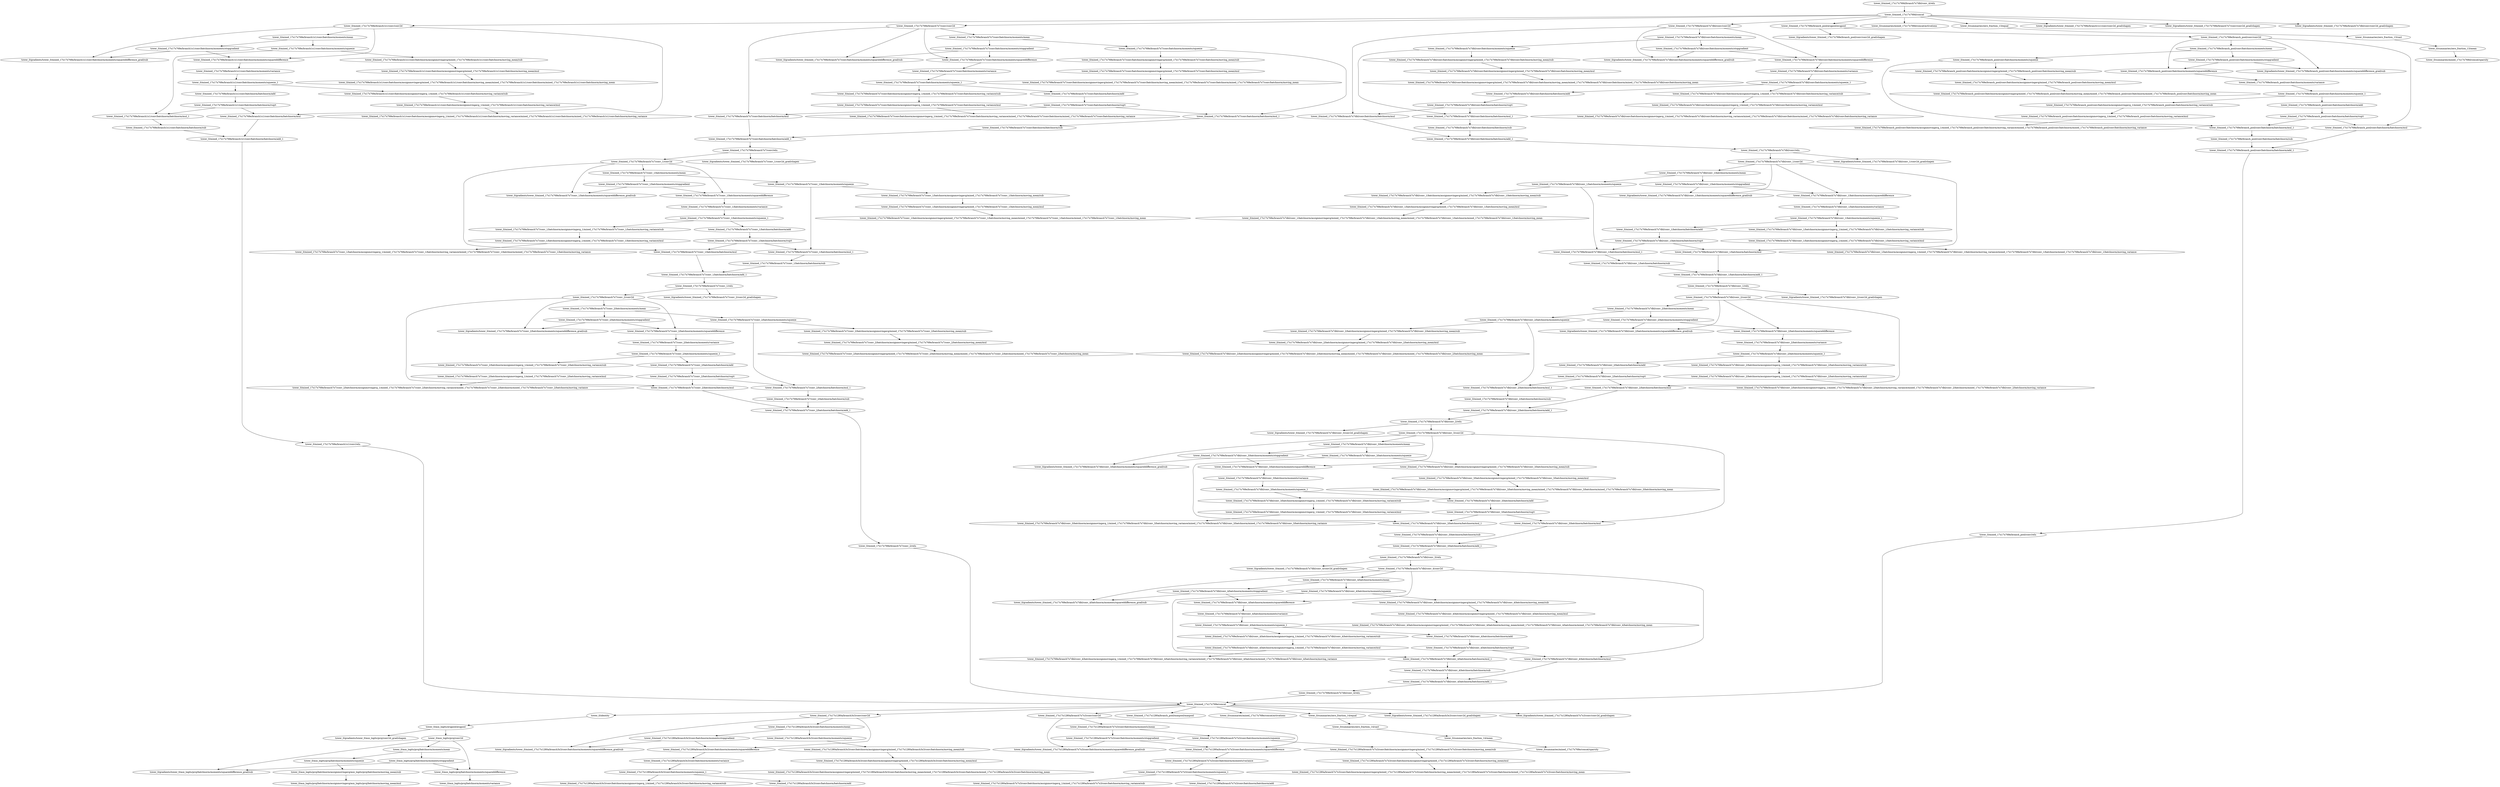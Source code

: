 digraph{
"tower_0/mixed_17x17x768d/branch7x7dbl/conv_4/relu"->"tower_0/mixed_17x17x768d/concat"
"tower_0/mixed_17x17x768d/concat"->"tower_0/mixed_17x17x768e/branch1x1/conv/conv2d"
"tower_0/mixed_17x17x768e/branch1x1/conv/conv2d"->"tower_0/mixed_17x17x768e/branch1x1/conv/batchnorm/moments/mean"
"tower_0/mixed_17x17x768e/branch1x1/conv/batchnorm/moments/mean"->"tower_0/mixed_17x17x768e/branch1x1/conv/batchnorm/moments/stopgradient"
"tower_0/mixed_17x17x768e/branch1x1/conv/conv2d"->"tower_0/mixed_17x17x768e/branch1x1/conv/batchnorm/moments/squareddifference"
"tower_0/mixed_17x17x768e/branch1x1/conv/batchnorm/moments/stopgradient"->"tower_0/mixed_17x17x768e/branch1x1/conv/batchnorm/moments/squareddifference"
"tower_0/mixed_17x17x768e/branch1x1/conv/batchnorm/moments/squareddifference"->"tower_0/mixed_17x17x768e/branch1x1/conv/batchnorm/moments/variance"
"tower_0/mixed_17x17x768e/branch1x1/conv/batchnorm/moments/mean"->"tower_0/mixed_17x17x768e/branch1x1/conv/batchnorm/moments/squeeze"
"tower_0/mixed_17x17x768e/branch1x1/conv/batchnorm/moments/variance"->"tower_0/mixed_17x17x768e/branch1x1/conv/batchnorm/moments/squeeze_1"
"tower_0/mixed_17x17x768e/branch1x1/conv/batchnorm/moments/squeeze"->"tower_0/mixed_17x17x768e/branch1x1/conv/batchnorm/assignmovingavg/mixed_17x17x768e/branch1x1/conv/batchnorm/moving_mean/sub"
"tower_0/mixed_17x17x768e/branch1x1/conv/batchnorm/assignmovingavg/mixed_17x17x768e/branch1x1/conv/batchnorm/moving_mean/sub"->"tower_0/mixed_17x17x768e/branch1x1/conv/batchnorm/assignmovingavg/mixed_17x17x768e/branch1x1/conv/batchnorm/moving_mean/mul"
"tower_0/mixed_17x17x768e/branch1x1/conv/batchnorm/assignmovingavg/mixed_17x17x768e/branch1x1/conv/batchnorm/moving_mean/mul"->"tower_0/mixed_17x17x768e/branch1x1/conv/batchnorm/assignmovingavg/mixed_17x17x768e/branch1x1/conv/batchnorm/moving_mean/mixed_17x17x768e/branch1x1/conv/batchnorm/mixed_17x17x768e/branch1x1/conv/batchnorm/moving_mean"
"tower_0/mixed_17x17x768e/branch1x1/conv/batchnorm/moments/squeeze_1"->"tower_0/mixed_17x17x768e/branch1x1/conv/batchnorm/assignmovingavg_1/mixed_17x17x768e/branch1x1/conv/batchnorm/moving_variance/sub"
"tower_0/mixed_17x17x768e/branch1x1/conv/batchnorm/assignmovingavg_1/mixed_17x17x768e/branch1x1/conv/batchnorm/moving_variance/sub"->"tower_0/mixed_17x17x768e/branch1x1/conv/batchnorm/assignmovingavg_1/mixed_17x17x768e/branch1x1/conv/batchnorm/moving_variance/mul"
"tower_0/mixed_17x17x768e/branch1x1/conv/batchnorm/assignmovingavg_1/mixed_17x17x768e/branch1x1/conv/batchnorm/moving_variance/mul"->"tower_0/mixed_17x17x768e/branch1x1/conv/batchnorm/assignmovingavg_1/mixed_17x17x768e/branch1x1/conv/batchnorm/moving_variance/mixed_17x17x768e/branch1x1/conv/batchnorm/mixed_17x17x768e/branch1x1/conv/batchnorm/moving_variance"
"tower_0/mixed_17x17x768e/branch1x1/conv/batchnorm/moments/squeeze_1"->"tower_0/mixed_17x17x768e/branch1x1/conv/batchnorm/batchnorm/add"
"tower_0/mixed_17x17x768e/branch1x1/conv/batchnorm/batchnorm/add"->"tower_0/mixed_17x17x768e/branch1x1/conv/batchnorm/batchnorm/rsqrt"
"tower_0/mixed_17x17x768e/branch1x1/conv/conv2d"->"tower_0/mixed_17x17x768e/branch1x1/conv/batchnorm/batchnorm/mul"
"tower_0/mixed_17x17x768e/branch1x1/conv/batchnorm/batchnorm/rsqrt"->"tower_0/mixed_17x17x768e/branch1x1/conv/batchnorm/batchnorm/mul"
"tower_0/mixed_17x17x768e/branch1x1/conv/batchnorm/moments/squeeze"->"tower_0/mixed_17x17x768e/branch1x1/conv/batchnorm/batchnorm/mul_1"
"tower_0/mixed_17x17x768e/branch1x1/conv/batchnorm/batchnorm/rsqrt"->"tower_0/mixed_17x17x768e/branch1x1/conv/batchnorm/batchnorm/mul_1"
"tower_0/mixed_17x17x768e/branch1x1/conv/batchnorm/batchnorm/mul_1"->"tower_0/mixed_17x17x768e/branch1x1/conv/batchnorm/batchnorm/sub"
"tower_0/mixed_17x17x768e/branch1x1/conv/batchnorm/batchnorm/mul"->"tower_0/mixed_17x17x768e/branch1x1/conv/batchnorm/batchnorm/add_1"
"tower_0/mixed_17x17x768e/branch1x1/conv/batchnorm/batchnorm/sub"->"tower_0/mixed_17x17x768e/branch1x1/conv/batchnorm/batchnorm/add_1"
"tower_0/mixed_17x17x768e/branch1x1/conv/batchnorm/batchnorm/add_1"->"tower_0/mixed_17x17x768e/branch1x1/conv/relu"
"tower_0/mixed_17x17x768d/concat"->"tower_0/mixed_17x17x768e/branch7x7/conv/conv2d"
"tower_0/mixed_17x17x768e/branch7x7/conv/conv2d"->"tower_0/mixed_17x17x768e/branch7x7/conv/batchnorm/moments/mean"
"tower_0/mixed_17x17x768e/branch7x7/conv/batchnorm/moments/mean"->"tower_0/mixed_17x17x768e/branch7x7/conv/batchnorm/moments/stopgradient"
"tower_0/mixed_17x17x768e/branch7x7/conv/conv2d"->"tower_0/mixed_17x17x768e/branch7x7/conv/batchnorm/moments/squareddifference"
"tower_0/mixed_17x17x768e/branch7x7/conv/batchnorm/moments/stopgradient"->"tower_0/mixed_17x17x768e/branch7x7/conv/batchnorm/moments/squareddifference"
"tower_0/mixed_17x17x768e/branch7x7/conv/batchnorm/moments/squareddifference"->"tower_0/mixed_17x17x768e/branch7x7/conv/batchnorm/moments/variance"
"tower_0/mixed_17x17x768e/branch7x7/conv/batchnorm/moments/mean"->"tower_0/mixed_17x17x768e/branch7x7/conv/batchnorm/moments/squeeze"
"tower_0/mixed_17x17x768e/branch7x7/conv/batchnorm/moments/variance"->"tower_0/mixed_17x17x768e/branch7x7/conv/batchnorm/moments/squeeze_1"
"tower_0/mixed_17x17x768e/branch7x7/conv/batchnorm/moments/squeeze"->"tower_0/mixed_17x17x768e/branch7x7/conv/batchnorm/assignmovingavg/mixed_17x17x768e/branch7x7/conv/batchnorm/moving_mean/sub"
"tower_0/mixed_17x17x768e/branch7x7/conv/batchnorm/assignmovingavg/mixed_17x17x768e/branch7x7/conv/batchnorm/moving_mean/sub"->"tower_0/mixed_17x17x768e/branch7x7/conv/batchnorm/assignmovingavg/mixed_17x17x768e/branch7x7/conv/batchnorm/moving_mean/mul"
"tower_0/mixed_17x17x768e/branch7x7/conv/batchnorm/assignmovingavg/mixed_17x17x768e/branch7x7/conv/batchnorm/moving_mean/mul"->"tower_0/mixed_17x17x768e/branch7x7/conv/batchnorm/assignmovingavg/mixed_17x17x768e/branch7x7/conv/batchnorm/moving_mean/mixed_17x17x768e/branch7x7/conv/batchnorm/mixed_17x17x768e/branch7x7/conv/batchnorm/moving_mean"
"tower_0/mixed_17x17x768e/branch7x7/conv/batchnorm/moments/squeeze_1"->"tower_0/mixed_17x17x768e/branch7x7/conv/batchnorm/assignmovingavg_1/mixed_17x17x768e/branch7x7/conv/batchnorm/moving_variance/sub"
"tower_0/mixed_17x17x768e/branch7x7/conv/batchnorm/assignmovingavg_1/mixed_17x17x768e/branch7x7/conv/batchnorm/moving_variance/sub"->"tower_0/mixed_17x17x768e/branch7x7/conv/batchnorm/assignmovingavg_1/mixed_17x17x768e/branch7x7/conv/batchnorm/moving_variance/mul"
"tower_0/mixed_17x17x768e/branch7x7/conv/batchnorm/assignmovingavg_1/mixed_17x17x768e/branch7x7/conv/batchnorm/moving_variance/mul"->"tower_0/mixed_17x17x768e/branch7x7/conv/batchnorm/assignmovingavg_1/mixed_17x17x768e/branch7x7/conv/batchnorm/moving_variance/mixed_17x17x768e/branch7x7/conv/batchnorm/mixed_17x17x768e/branch7x7/conv/batchnorm/moving_variance"
"tower_0/mixed_17x17x768e/branch7x7/conv/batchnorm/moments/squeeze_1"->"tower_0/mixed_17x17x768e/branch7x7/conv/batchnorm/batchnorm/add"
"tower_0/mixed_17x17x768e/branch7x7/conv/batchnorm/batchnorm/add"->"tower_0/mixed_17x17x768e/branch7x7/conv/batchnorm/batchnorm/rsqrt"
"tower_0/mixed_17x17x768e/branch7x7/conv/conv2d"->"tower_0/mixed_17x17x768e/branch7x7/conv/batchnorm/batchnorm/mul"
"tower_0/mixed_17x17x768e/branch7x7/conv/batchnorm/batchnorm/rsqrt"->"tower_0/mixed_17x17x768e/branch7x7/conv/batchnorm/batchnorm/mul"
"tower_0/mixed_17x17x768e/branch7x7/conv/batchnorm/moments/squeeze"->"tower_0/mixed_17x17x768e/branch7x7/conv/batchnorm/batchnorm/mul_1"
"tower_0/mixed_17x17x768e/branch7x7/conv/batchnorm/batchnorm/rsqrt"->"tower_0/mixed_17x17x768e/branch7x7/conv/batchnorm/batchnorm/mul_1"
"tower_0/mixed_17x17x768e/branch7x7/conv/batchnorm/batchnorm/mul_1"->"tower_0/mixed_17x17x768e/branch7x7/conv/batchnorm/batchnorm/sub"
"tower_0/mixed_17x17x768e/branch7x7/conv/batchnorm/batchnorm/mul"->"tower_0/mixed_17x17x768e/branch7x7/conv/batchnorm/batchnorm/add_1"
"tower_0/mixed_17x17x768e/branch7x7/conv/batchnorm/batchnorm/sub"->"tower_0/mixed_17x17x768e/branch7x7/conv/batchnorm/batchnorm/add_1"
"tower_0/mixed_17x17x768e/branch7x7/conv/batchnorm/batchnorm/add_1"->"tower_0/mixed_17x17x768e/branch7x7/conv/relu"
"tower_0/mixed_17x17x768e/branch7x7/conv/relu"->"tower_0/mixed_17x17x768e/branch7x7/conv_1/conv2d"
"tower_0/mixed_17x17x768e/branch7x7/conv_1/conv2d"->"tower_0/mixed_17x17x768e/branch7x7/conv_1/batchnorm/moments/mean"
"tower_0/mixed_17x17x768e/branch7x7/conv_1/batchnorm/moments/mean"->"tower_0/mixed_17x17x768e/branch7x7/conv_1/batchnorm/moments/stopgradient"
"tower_0/mixed_17x17x768e/branch7x7/conv_1/conv2d"->"tower_0/mixed_17x17x768e/branch7x7/conv_1/batchnorm/moments/squareddifference"
"tower_0/mixed_17x17x768e/branch7x7/conv_1/batchnorm/moments/stopgradient"->"tower_0/mixed_17x17x768e/branch7x7/conv_1/batchnorm/moments/squareddifference"
"tower_0/mixed_17x17x768e/branch7x7/conv_1/batchnorm/moments/squareddifference"->"tower_0/mixed_17x17x768e/branch7x7/conv_1/batchnorm/moments/variance"
"tower_0/mixed_17x17x768e/branch7x7/conv_1/batchnorm/moments/mean"->"tower_0/mixed_17x17x768e/branch7x7/conv_1/batchnorm/moments/squeeze"
"tower_0/mixed_17x17x768e/branch7x7/conv_1/batchnorm/moments/variance"->"tower_0/mixed_17x17x768e/branch7x7/conv_1/batchnorm/moments/squeeze_1"
"tower_0/mixed_17x17x768e/branch7x7/conv_1/batchnorm/moments/squeeze"->"tower_0/mixed_17x17x768e/branch7x7/conv_1/batchnorm/assignmovingavg/mixed_17x17x768e/branch7x7/conv_1/batchnorm/moving_mean/sub"
"tower_0/mixed_17x17x768e/branch7x7/conv_1/batchnorm/assignmovingavg/mixed_17x17x768e/branch7x7/conv_1/batchnorm/moving_mean/sub"->"tower_0/mixed_17x17x768e/branch7x7/conv_1/batchnorm/assignmovingavg/mixed_17x17x768e/branch7x7/conv_1/batchnorm/moving_mean/mul"
"tower_0/mixed_17x17x768e/branch7x7/conv_1/batchnorm/assignmovingavg/mixed_17x17x768e/branch7x7/conv_1/batchnorm/moving_mean/mul"->"tower_0/mixed_17x17x768e/branch7x7/conv_1/batchnorm/assignmovingavg/mixed_17x17x768e/branch7x7/conv_1/batchnorm/moving_mean/mixed_17x17x768e/branch7x7/conv_1/batchnorm/mixed_17x17x768e/branch7x7/conv_1/batchnorm/moving_mean"
"tower_0/mixed_17x17x768e/branch7x7/conv_1/batchnorm/moments/squeeze_1"->"tower_0/mixed_17x17x768e/branch7x7/conv_1/batchnorm/assignmovingavg_1/mixed_17x17x768e/branch7x7/conv_1/batchnorm/moving_variance/sub"
"tower_0/mixed_17x17x768e/branch7x7/conv_1/batchnorm/assignmovingavg_1/mixed_17x17x768e/branch7x7/conv_1/batchnorm/moving_variance/sub"->"tower_0/mixed_17x17x768e/branch7x7/conv_1/batchnorm/assignmovingavg_1/mixed_17x17x768e/branch7x7/conv_1/batchnorm/moving_variance/mul"
"tower_0/mixed_17x17x768e/branch7x7/conv_1/batchnorm/assignmovingavg_1/mixed_17x17x768e/branch7x7/conv_1/batchnorm/moving_variance/mul"->"tower_0/mixed_17x17x768e/branch7x7/conv_1/batchnorm/assignmovingavg_1/mixed_17x17x768e/branch7x7/conv_1/batchnorm/moving_variance/mixed_17x17x768e/branch7x7/conv_1/batchnorm/mixed_17x17x768e/branch7x7/conv_1/batchnorm/moving_variance"
"tower_0/mixed_17x17x768e/branch7x7/conv_1/batchnorm/moments/squeeze_1"->"tower_0/mixed_17x17x768e/branch7x7/conv_1/batchnorm/batchnorm/add"
"tower_0/mixed_17x17x768e/branch7x7/conv_1/batchnorm/batchnorm/add"->"tower_0/mixed_17x17x768e/branch7x7/conv_1/batchnorm/batchnorm/rsqrt"
"tower_0/mixed_17x17x768e/branch7x7/conv_1/conv2d"->"tower_0/mixed_17x17x768e/branch7x7/conv_1/batchnorm/batchnorm/mul"
"tower_0/mixed_17x17x768e/branch7x7/conv_1/batchnorm/batchnorm/rsqrt"->"tower_0/mixed_17x17x768e/branch7x7/conv_1/batchnorm/batchnorm/mul"
"tower_0/mixed_17x17x768e/branch7x7/conv_1/batchnorm/moments/squeeze"->"tower_0/mixed_17x17x768e/branch7x7/conv_1/batchnorm/batchnorm/mul_1"
"tower_0/mixed_17x17x768e/branch7x7/conv_1/batchnorm/batchnorm/rsqrt"->"tower_0/mixed_17x17x768e/branch7x7/conv_1/batchnorm/batchnorm/mul_1"
"tower_0/mixed_17x17x768e/branch7x7/conv_1/batchnorm/batchnorm/mul_1"->"tower_0/mixed_17x17x768e/branch7x7/conv_1/batchnorm/batchnorm/sub"
"tower_0/mixed_17x17x768e/branch7x7/conv_1/batchnorm/batchnorm/mul"->"tower_0/mixed_17x17x768e/branch7x7/conv_1/batchnorm/batchnorm/add_1"
"tower_0/mixed_17x17x768e/branch7x7/conv_1/batchnorm/batchnorm/sub"->"tower_0/mixed_17x17x768e/branch7x7/conv_1/batchnorm/batchnorm/add_1"
"tower_0/mixed_17x17x768e/branch7x7/conv_1/batchnorm/batchnorm/add_1"->"tower_0/mixed_17x17x768e/branch7x7/conv_1/relu"
"tower_0/mixed_17x17x768e/branch7x7/conv_1/relu"->"tower_0/mixed_17x17x768e/branch7x7/conv_2/conv2d"
"tower_0/mixed_17x17x768e/branch7x7/conv_2/conv2d"->"tower_0/mixed_17x17x768e/branch7x7/conv_2/batchnorm/moments/mean"
"tower_0/mixed_17x17x768e/branch7x7/conv_2/batchnorm/moments/mean"->"tower_0/mixed_17x17x768e/branch7x7/conv_2/batchnorm/moments/stopgradient"
"tower_0/mixed_17x17x768e/branch7x7/conv_2/conv2d"->"tower_0/mixed_17x17x768e/branch7x7/conv_2/batchnorm/moments/squareddifference"
"tower_0/mixed_17x17x768e/branch7x7/conv_2/batchnorm/moments/stopgradient"->"tower_0/mixed_17x17x768e/branch7x7/conv_2/batchnorm/moments/squareddifference"
"tower_0/mixed_17x17x768e/branch7x7/conv_2/batchnorm/moments/squareddifference"->"tower_0/mixed_17x17x768e/branch7x7/conv_2/batchnorm/moments/variance"
"tower_0/mixed_17x17x768e/branch7x7/conv_2/batchnorm/moments/mean"->"tower_0/mixed_17x17x768e/branch7x7/conv_2/batchnorm/moments/squeeze"
"tower_0/mixed_17x17x768e/branch7x7/conv_2/batchnorm/moments/variance"->"tower_0/mixed_17x17x768e/branch7x7/conv_2/batchnorm/moments/squeeze_1"
"tower_0/mixed_17x17x768e/branch7x7/conv_2/batchnorm/moments/squeeze"->"tower_0/mixed_17x17x768e/branch7x7/conv_2/batchnorm/assignmovingavg/mixed_17x17x768e/branch7x7/conv_2/batchnorm/moving_mean/sub"
"tower_0/mixed_17x17x768e/branch7x7/conv_2/batchnorm/assignmovingavg/mixed_17x17x768e/branch7x7/conv_2/batchnorm/moving_mean/sub"->"tower_0/mixed_17x17x768e/branch7x7/conv_2/batchnorm/assignmovingavg/mixed_17x17x768e/branch7x7/conv_2/batchnorm/moving_mean/mul"
"tower_0/mixed_17x17x768e/branch7x7/conv_2/batchnorm/assignmovingavg/mixed_17x17x768e/branch7x7/conv_2/batchnorm/moving_mean/mul"->"tower_0/mixed_17x17x768e/branch7x7/conv_2/batchnorm/assignmovingavg/mixed_17x17x768e/branch7x7/conv_2/batchnorm/moving_mean/mixed_17x17x768e/branch7x7/conv_2/batchnorm/mixed_17x17x768e/branch7x7/conv_2/batchnorm/moving_mean"
"tower_0/mixed_17x17x768e/branch7x7/conv_2/batchnorm/moments/squeeze_1"->"tower_0/mixed_17x17x768e/branch7x7/conv_2/batchnorm/assignmovingavg_1/mixed_17x17x768e/branch7x7/conv_2/batchnorm/moving_variance/sub"
"tower_0/mixed_17x17x768e/branch7x7/conv_2/batchnorm/assignmovingavg_1/mixed_17x17x768e/branch7x7/conv_2/batchnorm/moving_variance/sub"->"tower_0/mixed_17x17x768e/branch7x7/conv_2/batchnorm/assignmovingavg_1/mixed_17x17x768e/branch7x7/conv_2/batchnorm/moving_variance/mul"
"tower_0/mixed_17x17x768e/branch7x7/conv_2/batchnorm/assignmovingavg_1/mixed_17x17x768e/branch7x7/conv_2/batchnorm/moving_variance/mul"->"tower_0/mixed_17x17x768e/branch7x7/conv_2/batchnorm/assignmovingavg_1/mixed_17x17x768e/branch7x7/conv_2/batchnorm/moving_variance/mixed_17x17x768e/branch7x7/conv_2/batchnorm/mixed_17x17x768e/branch7x7/conv_2/batchnorm/moving_variance"
"tower_0/mixed_17x17x768e/branch7x7/conv_2/batchnorm/moments/squeeze_1"->"tower_0/mixed_17x17x768e/branch7x7/conv_2/batchnorm/batchnorm/add"
"tower_0/mixed_17x17x768e/branch7x7/conv_2/batchnorm/batchnorm/add"->"tower_0/mixed_17x17x768e/branch7x7/conv_2/batchnorm/batchnorm/rsqrt"
"tower_0/mixed_17x17x768e/branch7x7/conv_2/conv2d"->"tower_0/mixed_17x17x768e/branch7x7/conv_2/batchnorm/batchnorm/mul"
"tower_0/mixed_17x17x768e/branch7x7/conv_2/batchnorm/batchnorm/rsqrt"->"tower_0/mixed_17x17x768e/branch7x7/conv_2/batchnorm/batchnorm/mul"
"tower_0/mixed_17x17x768e/branch7x7/conv_2/batchnorm/moments/squeeze"->"tower_0/mixed_17x17x768e/branch7x7/conv_2/batchnorm/batchnorm/mul_1"
"tower_0/mixed_17x17x768e/branch7x7/conv_2/batchnorm/batchnorm/rsqrt"->"tower_0/mixed_17x17x768e/branch7x7/conv_2/batchnorm/batchnorm/mul_1"
"tower_0/mixed_17x17x768e/branch7x7/conv_2/batchnorm/batchnorm/mul_1"->"tower_0/mixed_17x17x768e/branch7x7/conv_2/batchnorm/batchnorm/sub"
"tower_0/mixed_17x17x768e/branch7x7/conv_2/batchnorm/batchnorm/mul"->"tower_0/mixed_17x17x768e/branch7x7/conv_2/batchnorm/batchnorm/add_1"
"tower_0/mixed_17x17x768e/branch7x7/conv_2/batchnorm/batchnorm/sub"->"tower_0/mixed_17x17x768e/branch7x7/conv_2/batchnorm/batchnorm/add_1"
"tower_0/mixed_17x17x768e/branch7x7/conv_2/batchnorm/batchnorm/add_1"->"tower_0/mixed_17x17x768e/branch7x7/conv_2/relu"
"tower_0/mixed_17x17x768d/concat"->"tower_0/mixed_17x17x768e/branch7x7dbl/conv/conv2d"
"tower_0/mixed_17x17x768e/branch7x7dbl/conv/conv2d"->"tower_0/mixed_17x17x768e/branch7x7dbl/conv/batchnorm/moments/mean"
"tower_0/mixed_17x17x768e/branch7x7dbl/conv/batchnorm/moments/mean"->"tower_0/mixed_17x17x768e/branch7x7dbl/conv/batchnorm/moments/stopgradient"
"tower_0/mixed_17x17x768e/branch7x7dbl/conv/conv2d"->"tower_0/mixed_17x17x768e/branch7x7dbl/conv/batchnorm/moments/squareddifference"
"tower_0/mixed_17x17x768e/branch7x7dbl/conv/batchnorm/moments/stopgradient"->"tower_0/mixed_17x17x768e/branch7x7dbl/conv/batchnorm/moments/squareddifference"
"tower_0/mixed_17x17x768e/branch7x7dbl/conv/batchnorm/moments/squareddifference"->"tower_0/mixed_17x17x768e/branch7x7dbl/conv/batchnorm/moments/variance"
"tower_0/mixed_17x17x768e/branch7x7dbl/conv/batchnorm/moments/mean"->"tower_0/mixed_17x17x768e/branch7x7dbl/conv/batchnorm/moments/squeeze"
"tower_0/mixed_17x17x768e/branch7x7dbl/conv/batchnorm/moments/variance"->"tower_0/mixed_17x17x768e/branch7x7dbl/conv/batchnorm/moments/squeeze_1"
"tower_0/mixed_17x17x768e/branch7x7dbl/conv/batchnorm/moments/squeeze"->"tower_0/mixed_17x17x768e/branch7x7dbl/conv/batchnorm/assignmovingavg/mixed_17x17x768e/branch7x7dbl/conv/batchnorm/moving_mean/sub"
"tower_0/mixed_17x17x768e/branch7x7dbl/conv/batchnorm/assignmovingavg/mixed_17x17x768e/branch7x7dbl/conv/batchnorm/moving_mean/sub"->"tower_0/mixed_17x17x768e/branch7x7dbl/conv/batchnorm/assignmovingavg/mixed_17x17x768e/branch7x7dbl/conv/batchnorm/moving_mean/mul"
"tower_0/mixed_17x17x768e/branch7x7dbl/conv/batchnorm/assignmovingavg/mixed_17x17x768e/branch7x7dbl/conv/batchnorm/moving_mean/mul"->"tower_0/mixed_17x17x768e/branch7x7dbl/conv/batchnorm/assignmovingavg/mixed_17x17x768e/branch7x7dbl/conv/batchnorm/moving_mean/mixed_17x17x768e/branch7x7dbl/conv/batchnorm/mixed_17x17x768e/branch7x7dbl/conv/batchnorm/moving_mean"
"tower_0/mixed_17x17x768e/branch7x7dbl/conv/batchnorm/moments/squeeze_1"->"tower_0/mixed_17x17x768e/branch7x7dbl/conv/batchnorm/assignmovingavg_1/mixed_17x17x768e/branch7x7dbl/conv/batchnorm/moving_variance/sub"
"tower_0/mixed_17x17x768e/branch7x7dbl/conv/batchnorm/assignmovingavg_1/mixed_17x17x768e/branch7x7dbl/conv/batchnorm/moving_variance/sub"->"tower_0/mixed_17x17x768e/branch7x7dbl/conv/batchnorm/assignmovingavg_1/mixed_17x17x768e/branch7x7dbl/conv/batchnorm/moving_variance/mul"
"tower_0/mixed_17x17x768e/branch7x7dbl/conv/batchnorm/assignmovingavg_1/mixed_17x17x768e/branch7x7dbl/conv/batchnorm/moving_variance/mul"->"tower_0/mixed_17x17x768e/branch7x7dbl/conv/batchnorm/assignmovingavg_1/mixed_17x17x768e/branch7x7dbl/conv/batchnorm/moving_variance/mixed_17x17x768e/branch7x7dbl/conv/batchnorm/mixed_17x17x768e/branch7x7dbl/conv/batchnorm/moving_variance"
"tower_0/mixed_17x17x768e/branch7x7dbl/conv/batchnorm/moments/squeeze_1"->"tower_0/mixed_17x17x768e/branch7x7dbl/conv/batchnorm/batchnorm/add"
"tower_0/mixed_17x17x768e/branch7x7dbl/conv/batchnorm/batchnorm/add"->"tower_0/mixed_17x17x768e/branch7x7dbl/conv/batchnorm/batchnorm/rsqrt"
"tower_0/mixed_17x17x768e/branch7x7dbl/conv/conv2d"->"tower_0/mixed_17x17x768e/branch7x7dbl/conv/batchnorm/batchnorm/mul"
"tower_0/mixed_17x17x768e/branch7x7dbl/conv/batchnorm/batchnorm/rsqrt"->"tower_0/mixed_17x17x768e/branch7x7dbl/conv/batchnorm/batchnorm/mul"
"tower_0/mixed_17x17x768e/branch7x7dbl/conv/batchnorm/moments/squeeze"->"tower_0/mixed_17x17x768e/branch7x7dbl/conv/batchnorm/batchnorm/mul_1"
"tower_0/mixed_17x17x768e/branch7x7dbl/conv/batchnorm/batchnorm/rsqrt"->"tower_0/mixed_17x17x768e/branch7x7dbl/conv/batchnorm/batchnorm/mul_1"
"tower_0/mixed_17x17x768e/branch7x7dbl/conv/batchnorm/batchnorm/mul_1"->"tower_0/mixed_17x17x768e/branch7x7dbl/conv/batchnorm/batchnorm/sub"
"tower_0/mixed_17x17x768e/branch7x7dbl/conv/batchnorm/batchnorm/mul"->"tower_0/mixed_17x17x768e/branch7x7dbl/conv/batchnorm/batchnorm/add_1"
"tower_0/mixed_17x17x768e/branch7x7dbl/conv/batchnorm/batchnorm/sub"->"tower_0/mixed_17x17x768e/branch7x7dbl/conv/batchnorm/batchnorm/add_1"
"tower_0/mixed_17x17x768e/branch7x7dbl/conv/batchnorm/batchnorm/add_1"->"tower_0/mixed_17x17x768e/branch7x7dbl/conv/relu"
"tower_0/mixed_17x17x768e/branch7x7dbl/conv/relu"->"tower_0/mixed_17x17x768e/branch7x7dbl/conv_1/conv2d"
"tower_0/mixed_17x17x768e/branch7x7dbl/conv_1/conv2d"->"tower_0/mixed_17x17x768e/branch7x7dbl/conv_1/batchnorm/moments/mean"
"tower_0/mixed_17x17x768e/branch7x7dbl/conv_1/batchnorm/moments/mean"->"tower_0/mixed_17x17x768e/branch7x7dbl/conv_1/batchnorm/moments/stopgradient"
"tower_0/mixed_17x17x768e/branch7x7dbl/conv_1/conv2d"->"tower_0/mixed_17x17x768e/branch7x7dbl/conv_1/batchnorm/moments/squareddifference"
"tower_0/mixed_17x17x768e/branch7x7dbl/conv_1/batchnorm/moments/stopgradient"->"tower_0/mixed_17x17x768e/branch7x7dbl/conv_1/batchnorm/moments/squareddifference"
"tower_0/mixed_17x17x768e/branch7x7dbl/conv_1/batchnorm/moments/squareddifference"->"tower_0/mixed_17x17x768e/branch7x7dbl/conv_1/batchnorm/moments/variance"
"tower_0/mixed_17x17x768e/branch7x7dbl/conv_1/batchnorm/moments/mean"->"tower_0/mixed_17x17x768e/branch7x7dbl/conv_1/batchnorm/moments/squeeze"
"tower_0/mixed_17x17x768e/branch7x7dbl/conv_1/batchnorm/moments/variance"->"tower_0/mixed_17x17x768e/branch7x7dbl/conv_1/batchnorm/moments/squeeze_1"
"tower_0/mixed_17x17x768e/branch7x7dbl/conv_1/batchnorm/moments/squeeze"->"tower_0/mixed_17x17x768e/branch7x7dbl/conv_1/batchnorm/assignmovingavg/mixed_17x17x768e/branch7x7dbl/conv_1/batchnorm/moving_mean/sub"
"tower_0/mixed_17x17x768e/branch7x7dbl/conv_1/batchnorm/assignmovingavg/mixed_17x17x768e/branch7x7dbl/conv_1/batchnorm/moving_mean/sub"->"tower_0/mixed_17x17x768e/branch7x7dbl/conv_1/batchnorm/assignmovingavg/mixed_17x17x768e/branch7x7dbl/conv_1/batchnorm/moving_mean/mul"
"tower_0/mixed_17x17x768e/branch7x7dbl/conv_1/batchnorm/assignmovingavg/mixed_17x17x768e/branch7x7dbl/conv_1/batchnorm/moving_mean/mul"->"tower_0/mixed_17x17x768e/branch7x7dbl/conv_1/batchnorm/assignmovingavg/mixed_17x17x768e/branch7x7dbl/conv_1/batchnorm/moving_mean/mixed_17x17x768e/branch7x7dbl/conv_1/batchnorm/mixed_17x17x768e/branch7x7dbl/conv_1/batchnorm/moving_mean"
"tower_0/mixed_17x17x768e/branch7x7dbl/conv_1/batchnorm/moments/squeeze_1"->"tower_0/mixed_17x17x768e/branch7x7dbl/conv_1/batchnorm/assignmovingavg_1/mixed_17x17x768e/branch7x7dbl/conv_1/batchnorm/moving_variance/sub"
"tower_0/mixed_17x17x768e/branch7x7dbl/conv_1/batchnorm/assignmovingavg_1/mixed_17x17x768e/branch7x7dbl/conv_1/batchnorm/moving_variance/sub"->"tower_0/mixed_17x17x768e/branch7x7dbl/conv_1/batchnorm/assignmovingavg_1/mixed_17x17x768e/branch7x7dbl/conv_1/batchnorm/moving_variance/mul"
"tower_0/mixed_17x17x768e/branch7x7dbl/conv_1/batchnorm/assignmovingavg_1/mixed_17x17x768e/branch7x7dbl/conv_1/batchnorm/moving_variance/mul"->"tower_0/mixed_17x17x768e/branch7x7dbl/conv_1/batchnorm/assignmovingavg_1/mixed_17x17x768e/branch7x7dbl/conv_1/batchnorm/moving_variance/mixed_17x17x768e/branch7x7dbl/conv_1/batchnorm/mixed_17x17x768e/branch7x7dbl/conv_1/batchnorm/moving_variance"
"tower_0/mixed_17x17x768e/branch7x7dbl/conv_1/batchnorm/moments/squeeze_1"->"tower_0/mixed_17x17x768e/branch7x7dbl/conv_1/batchnorm/batchnorm/add"
"tower_0/mixed_17x17x768e/branch7x7dbl/conv_1/batchnorm/batchnorm/add"->"tower_0/mixed_17x17x768e/branch7x7dbl/conv_1/batchnorm/batchnorm/rsqrt"
"tower_0/mixed_17x17x768e/branch7x7dbl/conv_1/conv2d"->"tower_0/mixed_17x17x768e/branch7x7dbl/conv_1/batchnorm/batchnorm/mul"
"tower_0/mixed_17x17x768e/branch7x7dbl/conv_1/batchnorm/batchnorm/rsqrt"->"tower_0/mixed_17x17x768e/branch7x7dbl/conv_1/batchnorm/batchnorm/mul"
"tower_0/mixed_17x17x768e/branch7x7dbl/conv_1/batchnorm/moments/squeeze"->"tower_0/mixed_17x17x768e/branch7x7dbl/conv_1/batchnorm/batchnorm/mul_1"
"tower_0/mixed_17x17x768e/branch7x7dbl/conv_1/batchnorm/batchnorm/rsqrt"->"tower_0/mixed_17x17x768e/branch7x7dbl/conv_1/batchnorm/batchnorm/mul_1"
"tower_0/mixed_17x17x768e/branch7x7dbl/conv_1/batchnorm/batchnorm/mul_1"->"tower_0/mixed_17x17x768e/branch7x7dbl/conv_1/batchnorm/batchnorm/sub"
"tower_0/mixed_17x17x768e/branch7x7dbl/conv_1/batchnorm/batchnorm/mul"->"tower_0/mixed_17x17x768e/branch7x7dbl/conv_1/batchnorm/batchnorm/add_1"
"tower_0/mixed_17x17x768e/branch7x7dbl/conv_1/batchnorm/batchnorm/sub"->"tower_0/mixed_17x17x768e/branch7x7dbl/conv_1/batchnorm/batchnorm/add_1"
"tower_0/mixed_17x17x768e/branch7x7dbl/conv_1/batchnorm/batchnorm/add_1"->"tower_0/mixed_17x17x768e/branch7x7dbl/conv_1/relu"
"tower_0/mixed_17x17x768e/branch7x7dbl/conv_1/relu"->"tower_0/mixed_17x17x768e/branch7x7dbl/conv_2/conv2d"
"tower_0/mixed_17x17x768e/branch7x7dbl/conv_2/conv2d"->"tower_0/mixed_17x17x768e/branch7x7dbl/conv_2/batchnorm/moments/mean"
"tower_0/mixed_17x17x768e/branch7x7dbl/conv_2/batchnorm/moments/mean"->"tower_0/mixed_17x17x768e/branch7x7dbl/conv_2/batchnorm/moments/stopgradient"
"tower_0/mixed_17x17x768e/branch7x7dbl/conv_2/conv2d"->"tower_0/mixed_17x17x768e/branch7x7dbl/conv_2/batchnorm/moments/squareddifference"
"tower_0/mixed_17x17x768e/branch7x7dbl/conv_2/batchnorm/moments/stopgradient"->"tower_0/mixed_17x17x768e/branch7x7dbl/conv_2/batchnorm/moments/squareddifference"
"tower_0/mixed_17x17x768e/branch7x7dbl/conv_2/batchnorm/moments/squareddifference"->"tower_0/mixed_17x17x768e/branch7x7dbl/conv_2/batchnorm/moments/variance"
"tower_0/mixed_17x17x768e/branch7x7dbl/conv_2/batchnorm/moments/mean"->"tower_0/mixed_17x17x768e/branch7x7dbl/conv_2/batchnorm/moments/squeeze"
"tower_0/mixed_17x17x768e/branch7x7dbl/conv_2/batchnorm/moments/variance"->"tower_0/mixed_17x17x768e/branch7x7dbl/conv_2/batchnorm/moments/squeeze_1"
"tower_0/mixed_17x17x768e/branch7x7dbl/conv_2/batchnorm/moments/squeeze"->"tower_0/mixed_17x17x768e/branch7x7dbl/conv_2/batchnorm/assignmovingavg/mixed_17x17x768e/branch7x7dbl/conv_2/batchnorm/moving_mean/sub"
"tower_0/mixed_17x17x768e/branch7x7dbl/conv_2/batchnorm/assignmovingavg/mixed_17x17x768e/branch7x7dbl/conv_2/batchnorm/moving_mean/sub"->"tower_0/mixed_17x17x768e/branch7x7dbl/conv_2/batchnorm/assignmovingavg/mixed_17x17x768e/branch7x7dbl/conv_2/batchnorm/moving_mean/mul"
"tower_0/mixed_17x17x768e/branch7x7dbl/conv_2/batchnorm/assignmovingavg/mixed_17x17x768e/branch7x7dbl/conv_2/batchnorm/moving_mean/mul"->"tower_0/mixed_17x17x768e/branch7x7dbl/conv_2/batchnorm/assignmovingavg/mixed_17x17x768e/branch7x7dbl/conv_2/batchnorm/moving_mean/mixed_17x17x768e/branch7x7dbl/conv_2/batchnorm/mixed_17x17x768e/branch7x7dbl/conv_2/batchnorm/moving_mean"
"tower_0/mixed_17x17x768e/branch7x7dbl/conv_2/batchnorm/moments/squeeze_1"->"tower_0/mixed_17x17x768e/branch7x7dbl/conv_2/batchnorm/assignmovingavg_1/mixed_17x17x768e/branch7x7dbl/conv_2/batchnorm/moving_variance/sub"
"tower_0/mixed_17x17x768e/branch7x7dbl/conv_2/batchnorm/assignmovingavg_1/mixed_17x17x768e/branch7x7dbl/conv_2/batchnorm/moving_variance/sub"->"tower_0/mixed_17x17x768e/branch7x7dbl/conv_2/batchnorm/assignmovingavg_1/mixed_17x17x768e/branch7x7dbl/conv_2/batchnorm/moving_variance/mul"
"tower_0/mixed_17x17x768e/branch7x7dbl/conv_2/batchnorm/assignmovingavg_1/mixed_17x17x768e/branch7x7dbl/conv_2/batchnorm/moving_variance/mul"->"tower_0/mixed_17x17x768e/branch7x7dbl/conv_2/batchnorm/assignmovingavg_1/mixed_17x17x768e/branch7x7dbl/conv_2/batchnorm/moving_variance/mixed_17x17x768e/branch7x7dbl/conv_2/batchnorm/mixed_17x17x768e/branch7x7dbl/conv_2/batchnorm/moving_variance"
"tower_0/mixed_17x17x768e/branch7x7dbl/conv_2/batchnorm/moments/squeeze_1"->"tower_0/mixed_17x17x768e/branch7x7dbl/conv_2/batchnorm/batchnorm/add"
"tower_0/mixed_17x17x768e/branch7x7dbl/conv_2/batchnorm/batchnorm/add"->"tower_0/mixed_17x17x768e/branch7x7dbl/conv_2/batchnorm/batchnorm/rsqrt"
"tower_0/mixed_17x17x768e/branch7x7dbl/conv_2/conv2d"->"tower_0/mixed_17x17x768e/branch7x7dbl/conv_2/batchnorm/batchnorm/mul"
"tower_0/mixed_17x17x768e/branch7x7dbl/conv_2/batchnorm/batchnorm/rsqrt"->"tower_0/mixed_17x17x768e/branch7x7dbl/conv_2/batchnorm/batchnorm/mul"
"tower_0/mixed_17x17x768e/branch7x7dbl/conv_2/batchnorm/moments/squeeze"->"tower_0/mixed_17x17x768e/branch7x7dbl/conv_2/batchnorm/batchnorm/mul_1"
"tower_0/mixed_17x17x768e/branch7x7dbl/conv_2/batchnorm/batchnorm/rsqrt"->"tower_0/mixed_17x17x768e/branch7x7dbl/conv_2/batchnorm/batchnorm/mul_1"
"tower_0/mixed_17x17x768e/branch7x7dbl/conv_2/batchnorm/batchnorm/mul_1"->"tower_0/mixed_17x17x768e/branch7x7dbl/conv_2/batchnorm/batchnorm/sub"
"tower_0/mixed_17x17x768e/branch7x7dbl/conv_2/batchnorm/batchnorm/mul"->"tower_0/mixed_17x17x768e/branch7x7dbl/conv_2/batchnorm/batchnorm/add_1"
"tower_0/mixed_17x17x768e/branch7x7dbl/conv_2/batchnorm/batchnorm/sub"->"tower_0/mixed_17x17x768e/branch7x7dbl/conv_2/batchnorm/batchnorm/add_1"
"tower_0/mixed_17x17x768e/branch7x7dbl/conv_2/batchnorm/batchnorm/add_1"->"tower_0/mixed_17x17x768e/branch7x7dbl/conv_2/relu"
"tower_0/mixed_17x17x768e/branch7x7dbl/conv_2/relu"->"tower_0/mixed_17x17x768e/branch7x7dbl/conv_3/conv2d"
"tower_0/mixed_17x17x768e/branch7x7dbl/conv_3/conv2d"->"tower_0/mixed_17x17x768e/branch7x7dbl/conv_3/batchnorm/moments/mean"
"tower_0/mixed_17x17x768e/branch7x7dbl/conv_3/batchnorm/moments/mean"->"tower_0/mixed_17x17x768e/branch7x7dbl/conv_3/batchnorm/moments/stopgradient"
"tower_0/mixed_17x17x768e/branch7x7dbl/conv_3/conv2d"->"tower_0/mixed_17x17x768e/branch7x7dbl/conv_3/batchnorm/moments/squareddifference"
"tower_0/mixed_17x17x768e/branch7x7dbl/conv_3/batchnorm/moments/stopgradient"->"tower_0/mixed_17x17x768e/branch7x7dbl/conv_3/batchnorm/moments/squareddifference"
"tower_0/mixed_17x17x768e/branch7x7dbl/conv_3/batchnorm/moments/squareddifference"->"tower_0/mixed_17x17x768e/branch7x7dbl/conv_3/batchnorm/moments/variance"
"tower_0/mixed_17x17x768e/branch7x7dbl/conv_3/batchnorm/moments/mean"->"tower_0/mixed_17x17x768e/branch7x7dbl/conv_3/batchnorm/moments/squeeze"
"tower_0/mixed_17x17x768e/branch7x7dbl/conv_3/batchnorm/moments/variance"->"tower_0/mixed_17x17x768e/branch7x7dbl/conv_3/batchnorm/moments/squeeze_1"
"tower_0/mixed_17x17x768e/branch7x7dbl/conv_3/batchnorm/moments/squeeze"->"tower_0/mixed_17x17x768e/branch7x7dbl/conv_3/batchnorm/assignmovingavg/mixed_17x17x768e/branch7x7dbl/conv_3/batchnorm/moving_mean/sub"
"tower_0/mixed_17x17x768e/branch7x7dbl/conv_3/batchnorm/assignmovingavg/mixed_17x17x768e/branch7x7dbl/conv_3/batchnorm/moving_mean/sub"->"tower_0/mixed_17x17x768e/branch7x7dbl/conv_3/batchnorm/assignmovingavg/mixed_17x17x768e/branch7x7dbl/conv_3/batchnorm/moving_mean/mul"
"tower_0/mixed_17x17x768e/branch7x7dbl/conv_3/batchnorm/assignmovingavg/mixed_17x17x768e/branch7x7dbl/conv_3/batchnorm/moving_mean/mul"->"tower_0/mixed_17x17x768e/branch7x7dbl/conv_3/batchnorm/assignmovingavg/mixed_17x17x768e/branch7x7dbl/conv_3/batchnorm/moving_mean/mixed_17x17x768e/branch7x7dbl/conv_3/batchnorm/mixed_17x17x768e/branch7x7dbl/conv_3/batchnorm/moving_mean"
"tower_0/mixed_17x17x768e/branch7x7dbl/conv_3/batchnorm/moments/squeeze_1"->"tower_0/mixed_17x17x768e/branch7x7dbl/conv_3/batchnorm/assignmovingavg_1/mixed_17x17x768e/branch7x7dbl/conv_3/batchnorm/moving_variance/sub"
"tower_0/mixed_17x17x768e/branch7x7dbl/conv_3/batchnorm/assignmovingavg_1/mixed_17x17x768e/branch7x7dbl/conv_3/batchnorm/moving_variance/sub"->"tower_0/mixed_17x17x768e/branch7x7dbl/conv_3/batchnorm/assignmovingavg_1/mixed_17x17x768e/branch7x7dbl/conv_3/batchnorm/moving_variance/mul"
"tower_0/mixed_17x17x768e/branch7x7dbl/conv_3/batchnorm/assignmovingavg_1/mixed_17x17x768e/branch7x7dbl/conv_3/batchnorm/moving_variance/mul"->"tower_0/mixed_17x17x768e/branch7x7dbl/conv_3/batchnorm/assignmovingavg_1/mixed_17x17x768e/branch7x7dbl/conv_3/batchnorm/moving_variance/mixed_17x17x768e/branch7x7dbl/conv_3/batchnorm/mixed_17x17x768e/branch7x7dbl/conv_3/batchnorm/moving_variance"
"tower_0/mixed_17x17x768e/branch7x7dbl/conv_3/batchnorm/moments/squeeze_1"->"tower_0/mixed_17x17x768e/branch7x7dbl/conv_3/batchnorm/batchnorm/add"
"tower_0/mixed_17x17x768e/branch7x7dbl/conv_3/batchnorm/batchnorm/add"->"tower_0/mixed_17x17x768e/branch7x7dbl/conv_3/batchnorm/batchnorm/rsqrt"
"tower_0/mixed_17x17x768e/branch7x7dbl/conv_3/conv2d"->"tower_0/mixed_17x17x768e/branch7x7dbl/conv_3/batchnorm/batchnorm/mul"
"tower_0/mixed_17x17x768e/branch7x7dbl/conv_3/batchnorm/batchnorm/rsqrt"->"tower_0/mixed_17x17x768e/branch7x7dbl/conv_3/batchnorm/batchnorm/mul"
"tower_0/mixed_17x17x768e/branch7x7dbl/conv_3/batchnorm/moments/squeeze"->"tower_0/mixed_17x17x768e/branch7x7dbl/conv_3/batchnorm/batchnorm/mul_1"
"tower_0/mixed_17x17x768e/branch7x7dbl/conv_3/batchnorm/batchnorm/rsqrt"->"tower_0/mixed_17x17x768e/branch7x7dbl/conv_3/batchnorm/batchnorm/mul_1"
"tower_0/mixed_17x17x768e/branch7x7dbl/conv_3/batchnorm/batchnorm/mul_1"->"tower_0/mixed_17x17x768e/branch7x7dbl/conv_3/batchnorm/batchnorm/sub"
"tower_0/mixed_17x17x768e/branch7x7dbl/conv_3/batchnorm/batchnorm/mul"->"tower_0/mixed_17x17x768e/branch7x7dbl/conv_3/batchnorm/batchnorm/add_1"
"tower_0/mixed_17x17x768e/branch7x7dbl/conv_3/batchnorm/batchnorm/sub"->"tower_0/mixed_17x17x768e/branch7x7dbl/conv_3/batchnorm/batchnorm/add_1"
"tower_0/mixed_17x17x768e/branch7x7dbl/conv_3/batchnorm/batchnorm/add_1"->"tower_0/mixed_17x17x768e/branch7x7dbl/conv_3/relu"
"tower_0/mixed_17x17x768e/branch7x7dbl/conv_3/relu"->"tower_0/mixed_17x17x768e/branch7x7dbl/conv_4/conv2d"
"tower_0/mixed_17x17x768e/branch7x7dbl/conv_4/conv2d"->"tower_0/mixed_17x17x768e/branch7x7dbl/conv_4/batchnorm/moments/mean"
"tower_0/mixed_17x17x768e/branch7x7dbl/conv_4/batchnorm/moments/mean"->"tower_0/mixed_17x17x768e/branch7x7dbl/conv_4/batchnorm/moments/stopgradient"
"tower_0/mixed_17x17x768e/branch7x7dbl/conv_4/conv2d"->"tower_0/mixed_17x17x768e/branch7x7dbl/conv_4/batchnorm/moments/squareddifference"
"tower_0/mixed_17x17x768e/branch7x7dbl/conv_4/batchnorm/moments/stopgradient"->"tower_0/mixed_17x17x768e/branch7x7dbl/conv_4/batchnorm/moments/squareddifference"
"tower_0/mixed_17x17x768e/branch7x7dbl/conv_4/batchnorm/moments/squareddifference"->"tower_0/mixed_17x17x768e/branch7x7dbl/conv_4/batchnorm/moments/variance"
"tower_0/mixed_17x17x768e/branch7x7dbl/conv_4/batchnorm/moments/mean"->"tower_0/mixed_17x17x768e/branch7x7dbl/conv_4/batchnorm/moments/squeeze"
"tower_0/mixed_17x17x768e/branch7x7dbl/conv_4/batchnorm/moments/variance"->"tower_0/mixed_17x17x768e/branch7x7dbl/conv_4/batchnorm/moments/squeeze_1"
"tower_0/mixed_17x17x768e/branch7x7dbl/conv_4/batchnorm/moments/squeeze"->"tower_0/mixed_17x17x768e/branch7x7dbl/conv_4/batchnorm/assignmovingavg/mixed_17x17x768e/branch7x7dbl/conv_4/batchnorm/moving_mean/sub"
"tower_0/mixed_17x17x768e/branch7x7dbl/conv_4/batchnorm/assignmovingavg/mixed_17x17x768e/branch7x7dbl/conv_4/batchnorm/moving_mean/sub"->"tower_0/mixed_17x17x768e/branch7x7dbl/conv_4/batchnorm/assignmovingavg/mixed_17x17x768e/branch7x7dbl/conv_4/batchnorm/moving_mean/mul"
"tower_0/mixed_17x17x768e/branch7x7dbl/conv_4/batchnorm/assignmovingavg/mixed_17x17x768e/branch7x7dbl/conv_4/batchnorm/moving_mean/mul"->"tower_0/mixed_17x17x768e/branch7x7dbl/conv_4/batchnorm/assignmovingavg/mixed_17x17x768e/branch7x7dbl/conv_4/batchnorm/moving_mean/mixed_17x17x768e/branch7x7dbl/conv_4/batchnorm/mixed_17x17x768e/branch7x7dbl/conv_4/batchnorm/moving_mean"
"tower_0/mixed_17x17x768e/branch7x7dbl/conv_4/batchnorm/moments/squeeze_1"->"tower_0/mixed_17x17x768e/branch7x7dbl/conv_4/batchnorm/assignmovingavg_1/mixed_17x17x768e/branch7x7dbl/conv_4/batchnorm/moving_variance/sub"
"tower_0/mixed_17x17x768e/branch7x7dbl/conv_4/batchnorm/assignmovingavg_1/mixed_17x17x768e/branch7x7dbl/conv_4/batchnorm/moving_variance/sub"->"tower_0/mixed_17x17x768e/branch7x7dbl/conv_4/batchnorm/assignmovingavg_1/mixed_17x17x768e/branch7x7dbl/conv_4/batchnorm/moving_variance/mul"
"tower_0/mixed_17x17x768e/branch7x7dbl/conv_4/batchnorm/assignmovingavg_1/mixed_17x17x768e/branch7x7dbl/conv_4/batchnorm/moving_variance/mul"->"tower_0/mixed_17x17x768e/branch7x7dbl/conv_4/batchnorm/assignmovingavg_1/mixed_17x17x768e/branch7x7dbl/conv_4/batchnorm/moving_variance/mixed_17x17x768e/branch7x7dbl/conv_4/batchnorm/mixed_17x17x768e/branch7x7dbl/conv_4/batchnorm/moving_variance"
"tower_0/mixed_17x17x768e/branch7x7dbl/conv_4/batchnorm/moments/squeeze_1"->"tower_0/mixed_17x17x768e/branch7x7dbl/conv_4/batchnorm/batchnorm/add"
"tower_0/mixed_17x17x768e/branch7x7dbl/conv_4/batchnorm/batchnorm/add"->"tower_0/mixed_17x17x768e/branch7x7dbl/conv_4/batchnorm/batchnorm/rsqrt"
"tower_0/mixed_17x17x768e/branch7x7dbl/conv_4/conv2d"->"tower_0/mixed_17x17x768e/branch7x7dbl/conv_4/batchnorm/batchnorm/mul"
"tower_0/mixed_17x17x768e/branch7x7dbl/conv_4/batchnorm/batchnorm/rsqrt"->"tower_0/mixed_17x17x768e/branch7x7dbl/conv_4/batchnorm/batchnorm/mul"
"tower_0/mixed_17x17x768e/branch7x7dbl/conv_4/batchnorm/moments/squeeze"->"tower_0/mixed_17x17x768e/branch7x7dbl/conv_4/batchnorm/batchnorm/mul_1"
"tower_0/mixed_17x17x768e/branch7x7dbl/conv_4/batchnorm/batchnorm/rsqrt"->"tower_0/mixed_17x17x768e/branch7x7dbl/conv_4/batchnorm/batchnorm/mul_1"
"tower_0/mixed_17x17x768e/branch7x7dbl/conv_4/batchnorm/batchnorm/mul_1"->"tower_0/mixed_17x17x768e/branch7x7dbl/conv_4/batchnorm/batchnorm/sub"
"tower_0/mixed_17x17x768e/branch7x7dbl/conv_4/batchnorm/batchnorm/mul"->"tower_0/mixed_17x17x768e/branch7x7dbl/conv_4/batchnorm/batchnorm/add_1"
"tower_0/mixed_17x17x768e/branch7x7dbl/conv_4/batchnorm/batchnorm/sub"->"tower_0/mixed_17x17x768e/branch7x7dbl/conv_4/batchnorm/batchnorm/add_1"
"tower_0/mixed_17x17x768e/branch7x7dbl/conv_4/batchnorm/batchnorm/add_1"->"tower_0/mixed_17x17x768e/branch7x7dbl/conv_4/relu"
"tower_0/mixed_17x17x768d/concat"->"tower_0/mixed_17x17x768e/branch_pool/avgpool/avgpool"
"tower_0/mixed_17x17x768e/branch_pool/avgpool/avgpool"->"tower_0/mixed_17x17x768e/branch_pool/conv/conv2d"
"tower_0/mixed_17x17x768e/branch_pool/conv/conv2d"->"tower_0/mixed_17x17x768e/branch_pool/conv/batchnorm/moments/mean"
"tower_0/mixed_17x17x768e/branch_pool/conv/batchnorm/moments/mean"->"tower_0/mixed_17x17x768e/branch_pool/conv/batchnorm/moments/stopgradient"
"tower_0/mixed_17x17x768e/branch_pool/conv/conv2d"->"tower_0/mixed_17x17x768e/branch_pool/conv/batchnorm/moments/squareddifference"
"tower_0/mixed_17x17x768e/branch_pool/conv/batchnorm/moments/stopgradient"->"tower_0/mixed_17x17x768e/branch_pool/conv/batchnorm/moments/squareddifference"
"tower_0/mixed_17x17x768e/branch_pool/conv/batchnorm/moments/squareddifference"->"tower_0/mixed_17x17x768e/branch_pool/conv/batchnorm/moments/variance"
"tower_0/mixed_17x17x768e/branch_pool/conv/batchnorm/moments/mean"->"tower_0/mixed_17x17x768e/branch_pool/conv/batchnorm/moments/squeeze"
"tower_0/mixed_17x17x768e/branch_pool/conv/batchnorm/moments/variance"->"tower_0/mixed_17x17x768e/branch_pool/conv/batchnorm/moments/squeeze_1"
"tower_0/mixed_17x17x768e/branch_pool/conv/batchnorm/moments/squeeze"->"tower_0/mixed_17x17x768e/branch_pool/conv/batchnorm/assignmovingavg/mixed_17x17x768e/branch_pool/conv/batchnorm/moving_mean/sub"
"tower_0/mixed_17x17x768e/branch_pool/conv/batchnorm/assignmovingavg/mixed_17x17x768e/branch_pool/conv/batchnorm/moving_mean/sub"->"tower_0/mixed_17x17x768e/branch_pool/conv/batchnorm/assignmovingavg/mixed_17x17x768e/branch_pool/conv/batchnorm/moving_mean/mul"
"tower_0/mixed_17x17x768e/branch_pool/conv/batchnorm/assignmovingavg/mixed_17x17x768e/branch_pool/conv/batchnorm/moving_mean/mul"->"tower_0/mixed_17x17x768e/branch_pool/conv/batchnorm/assignmovingavg/mixed_17x17x768e/branch_pool/conv/batchnorm/moving_mean/mixed_17x17x768e/branch_pool/conv/batchnorm/mixed_17x17x768e/branch_pool/conv/batchnorm/moving_mean"
"tower_0/mixed_17x17x768e/branch_pool/conv/batchnorm/moments/squeeze_1"->"tower_0/mixed_17x17x768e/branch_pool/conv/batchnorm/assignmovingavg_1/mixed_17x17x768e/branch_pool/conv/batchnorm/moving_variance/sub"
"tower_0/mixed_17x17x768e/branch_pool/conv/batchnorm/assignmovingavg_1/mixed_17x17x768e/branch_pool/conv/batchnorm/moving_variance/sub"->"tower_0/mixed_17x17x768e/branch_pool/conv/batchnorm/assignmovingavg_1/mixed_17x17x768e/branch_pool/conv/batchnorm/moving_variance/mul"
"tower_0/mixed_17x17x768e/branch_pool/conv/batchnorm/assignmovingavg_1/mixed_17x17x768e/branch_pool/conv/batchnorm/moving_variance/mul"->"tower_0/mixed_17x17x768e/branch_pool/conv/batchnorm/assignmovingavg_1/mixed_17x17x768e/branch_pool/conv/batchnorm/moving_variance/mixed_17x17x768e/branch_pool/conv/batchnorm/mixed_17x17x768e/branch_pool/conv/batchnorm/moving_variance"
"tower_0/mixed_17x17x768e/branch_pool/conv/batchnorm/moments/squeeze_1"->"tower_0/mixed_17x17x768e/branch_pool/conv/batchnorm/batchnorm/add"
"tower_0/mixed_17x17x768e/branch_pool/conv/batchnorm/batchnorm/add"->"tower_0/mixed_17x17x768e/branch_pool/conv/batchnorm/batchnorm/rsqrt"
"tower_0/mixed_17x17x768e/branch_pool/conv/conv2d"->"tower_0/mixed_17x17x768e/branch_pool/conv/batchnorm/batchnorm/mul"
"tower_0/mixed_17x17x768e/branch_pool/conv/batchnorm/batchnorm/rsqrt"->"tower_0/mixed_17x17x768e/branch_pool/conv/batchnorm/batchnorm/mul"
"tower_0/mixed_17x17x768e/branch_pool/conv/batchnorm/moments/squeeze"->"tower_0/mixed_17x17x768e/branch_pool/conv/batchnorm/batchnorm/mul_1"
"tower_0/mixed_17x17x768e/branch_pool/conv/batchnorm/batchnorm/rsqrt"->"tower_0/mixed_17x17x768e/branch_pool/conv/batchnorm/batchnorm/mul_1"
"tower_0/mixed_17x17x768e/branch_pool/conv/batchnorm/batchnorm/mul_1"->"tower_0/mixed_17x17x768e/branch_pool/conv/batchnorm/batchnorm/sub"
"tower_0/mixed_17x17x768e/branch_pool/conv/batchnorm/batchnorm/mul"->"tower_0/mixed_17x17x768e/branch_pool/conv/batchnorm/batchnorm/add_1"
"tower_0/mixed_17x17x768e/branch_pool/conv/batchnorm/batchnorm/sub"->"tower_0/mixed_17x17x768e/branch_pool/conv/batchnorm/batchnorm/add_1"
"tower_0/mixed_17x17x768e/branch_pool/conv/batchnorm/batchnorm/add_1"->"tower_0/mixed_17x17x768e/branch_pool/conv/relu"
"tower_0/mixed_17x17x768e/branch1x1/conv/relu"->"tower_0/mixed_17x17x768e/concat"
"tower_0/mixed_17x17x768e/branch7x7/conv_2/relu"->"tower_0/mixed_17x17x768e/concat"
"tower_0/mixed_17x17x768e/branch7x7dbl/conv_4/relu"->"tower_0/mixed_17x17x768e/concat"
"tower_0/mixed_17x17x768e/branch_pool/conv/relu"->"tower_0/mixed_17x17x768e/concat"
"tower_0/mixed_17x17x768e/concat"->"tower_0/identity"
"tower_0/identity"->"tower_0/aux_logits/avgpool/avgpool"
"tower_0/aux_logits/avgpool/avgpool"->"tower_0/aux_logits/proj/conv2d"
"tower_0/aux_logits/proj/conv2d"->"tower_0/aux_logits/proj/batchnorm/moments/mean"
"tower_0/aux_logits/proj/batchnorm/moments/mean"->"tower_0/aux_logits/proj/batchnorm/moments/stopgradient"
"tower_0/aux_logits/proj/conv2d"->"tower_0/aux_logits/proj/batchnorm/moments/squareddifference"
"tower_0/aux_logits/proj/batchnorm/moments/stopgradient"->"tower_0/aux_logits/proj/batchnorm/moments/squareddifference"
"tower_0/aux_logits/proj/batchnorm/moments/squareddifference"->"tower_0/aux_logits/proj/batchnorm/moments/variance"
"tower_0/aux_logits/proj/batchnorm/moments/mean"->"tower_0/aux_logits/proj/batchnorm/moments/squeeze"
"tower_0/aux_logits/proj/batchnorm/moments/squeeze"->"tower_0/aux_logits/proj/batchnorm/assignmovingavg/aux_logits/proj/batchnorm/moving_mean/sub"
"tower_0/aux_logits/proj/batchnorm/assignmovingavg/aux_logits/proj/batchnorm/moving_mean/sub"->"tower_0/aux_logits/proj/batchnorm/assignmovingavg/aux_logits/proj/batchnorm/moving_mean/mul"
"tower_0/mixed_17x17x768e/concat"->"tower_0/mixed_17x17x1280a/branch3x3/conv/conv2d"
"tower_0/mixed_17x17x1280a/branch3x3/conv/conv2d"->"tower_0/mixed_17x17x1280a/branch3x3/conv/batchnorm/moments/mean"
"tower_0/mixed_17x17x1280a/branch3x3/conv/batchnorm/moments/mean"->"tower_0/mixed_17x17x1280a/branch3x3/conv/batchnorm/moments/stopgradient"
"tower_0/mixed_17x17x1280a/branch3x3/conv/conv2d"->"tower_0/mixed_17x17x1280a/branch3x3/conv/batchnorm/moments/squareddifference"
"tower_0/mixed_17x17x1280a/branch3x3/conv/batchnorm/moments/stopgradient"->"tower_0/mixed_17x17x1280a/branch3x3/conv/batchnorm/moments/squareddifference"
"tower_0/mixed_17x17x1280a/branch3x3/conv/batchnorm/moments/squareddifference"->"tower_0/mixed_17x17x1280a/branch3x3/conv/batchnorm/moments/variance"
"tower_0/mixed_17x17x1280a/branch3x3/conv/batchnorm/moments/mean"->"tower_0/mixed_17x17x1280a/branch3x3/conv/batchnorm/moments/squeeze"
"tower_0/mixed_17x17x1280a/branch3x3/conv/batchnorm/moments/variance"->"tower_0/mixed_17x17x1280a/branch3x3/conv/batchnorm/moments/squeeze_1"
"tower_0/mixed_17x17x1280a/branch3x3/conv/batchnorm/moments/squeeze"->"tower_0/mixed_17x17x1280a/branch3x3/conv/batchnorm/assignmovingavg/mixed_17x17x1280a/branch3x3/conv/batchnorm/moving_mean/sub"
"tower_0/mixed_17x17x1280a/branch3x3/conv/batchnorm/assignmovingavg/mixed_17x17x1280a/branch3x3/conv/batchnorm/moving_mean/sub"->"tower_0/mixed_17x17x1280a/branch3x3/conv/batchnorm/assignmovingavg/mixed_17x17x1280a/branch3x3/conv/batchnorm/moving_mean/mul"
"tower_0/mixed_17x17x1280a/branch3x3/conv/batchnorm/assignmovingavg/mixed_17x17x1280a/branch3x3/conv/batchnorm/moving_mean/mul"->"tower_0/mixed_17x17x1280a/branch3x3/conv/batchnorm/assignmovingavg/mixed_17x17x1280a/branch3x3/conv/batchnorm/moving_mean/mixed_17x17x1280a/branch3x3/conv/batchnorm/mixed_17x17x1280a/branch3x3/conv/batchnorm/moving_mean"
"tower_0/mixed_17x17x1280a/branch3x3/conv/batchnorm/moments/squeeze_1"->"tower_0/mixed_17x17x1280a/branch3x3/conv/batchnorm/assignmovingavg_1/mixed_17x17x1280a/branch3x3/conv/batchnorm/moving_variance/sub"
"tower_0/mixed_17x17x1280a/branch3x3/conv/batchnorm/moments/squeeze_1"->"tower_0/mixed_17x17x1280a/branch3x3/conv/batchnorm/batchnorm/add"
"tower_0/mixed_17x17x768e/concat"->"tower_0/mixed_17x17x1280a/branch7x7x3/conv/conv2d"
"tower_0/mixed_17x17x1280a/branch7x7x3/conv/conv2d"->"tower_0/mixed_17x17x1280a/branch7x7x3/conv/batchnorm/moments/mean"
"tower_0/mixed_17x17x1280a/branch7x7x3/conv/batchnorm/moments/mean"->"tower_0/mixed_17x17x1280a/branch7x7x3/conv/batchnorm/moments/stopgradient"
"tower_0/mixed_17x17x1280a/branch7x7x3/conv/conv2d"->"tower_0/mixed_17x17x1280a/branch7x7x3/conv/batchnorm/moments/squareddifference"
"tower_0/mixed_17x17x1280a/branch7x7x3/conv/batchnorm/moments/stopgradient"->"tower_0/mixed_17x17x1280a/branch7x7x3/conv/batchnorm/moments/squareddifference"
"tower_0/mixed_17x17x1280a/branch7x7x3/conv/batchnorm/moments/squareddifference"->"tower_0/mixed_17x17x1280a/branch7x7x3/conv/batchnorm/moments/variance"
"tower_0/mixed_17x17x1280a/branch7x7x3/conv/batchnorm/moments/mean"->"tower_0/mixed_17x17x1280a/branch7x7x3/conv/batchnorm/moments/squeeze"
"tower_0/mixed_17x17x1280a/branch7x7x3/conv/batchnorm/moments/variance"->"tower_0/mixed_17x17x1280a/branch7x7x3/conv/batchnorm/moments/squeeze_1"
"tower_0/mixed_17x17x1280a/branch7x7x3/conv/batchnorm/moments/squeeze"->"tower_0/mixed_17x17x1280a/branch7x7x3/conv/batchnorm/assignmovingavg/mixed_17x17x1280a/branch7x7x3/conv/batchnorm/moving_mean/sub"
"tower_0/mixed_17x17x1280a/branch7x7x3/conv/batchnorm/assignmovingavg/mixed_17x17x1280a/branch7x7x3/conv/batchnorm/moving_mean/sub"->"tower_0/mixed_17x17x1280a/branch7x7x3/conv/batchnorm/assignmovingavg/mixed_17x17x1280a/branch7x7x3/conv/batchnorm/moving_mean/mul"
"tower_0/mixed_17x17x1280a/branch7x7x3/conv/batchnorm/assignmovingavg/mixed_17x17x1280a/branch7x7x3/conv/batchnorm/moving_mean/mul"->"tower_0/mixed_17x17x1280a/branch7x7x3/conv/batchnorm/assignmovingavg/mixed_17x17x1280a/branch7x7x3/conv/batchnorm/moving_mean/mixed_17x17x1280a/branch7x7x3/conv/batchnorm/mixed_17x17x1280a/branch7x7x3/conv/batchnorm/moving_mean"
"tower_0/mixed_17x17x1280a/branch7x7x3/conv/batchnorm/moments/squeeze_1"->"tower_0/mixed_17x17x1280a/branch7x7x3/conv/batchnorm/assignmovingavg_1/mixed_17x17x1280a/branch7x7x3/conv/batchnorm/moving_variance/sub"
"tower_0/mixed_17x17x1280a/branch7x7x3/conv/batchnorm/moments/squeeze_1"->"tower_0/mixed_17x17x1280a/branch7x7x3/conv/batchnorm/batchnorm/add"
"tower_0/mixed_17x17x768e/concat"->"tower_0/mixed_17x17x1280a/branch_pool/maxpool/maxpool"
"tower_0/mixed_17x17x768d/concat"->"tower_0/summaries/mixed_17x17x768d/concat/activations"
"tower_0/mixed_17x17x768d/concat"->"tower_0/summaries/zero_fraction_13/equal"
"tower_0/summaries/zero_fraction_13/equal"->"tower_0/summaries/zero_fraction_13/cast"
"tower_0/summaries/zero_fraction_13/cast"->"tower_0/summaries/zero_fraction_13/mean"
"tower_0/summaries/zero_fraction_13/mean"->"tower_0/summaries/mixed_17x17x768d/concat/sparsity"
"tower_0/mixed_17x17x768e/concat"->"tower_0/summaries/mixed_17x17x768e/concat/activations"
"tower_0/mixed_17x17x768e/concat"->"tower_0/summaries/zero_fraction_14/equal"
"tower_0/summaries/zero_fraction_14/equal"->"tower_0/summaries/zero_fraction_14/cast"
"tower_0/summaries/zero_fraction_14/cast"->"tower_0/summaries/zero_fraction_14/mean"
"tower_0/summaries/zero_fraction_14/mean"->"tower_0/summaries/mixed_17x17x768e/concat/sparsity"
"tower_0/aux_logits/proj/conv2d"->"tower_0/gradients/tower_0/aux_logits/proj/batchnorm/moments/squareddifference_grad/sub"
"tower_0/aux_logits/proj/batchnorm/moments/stopgradient"->"tower_0/gradients/tower_0/aux_logits/proj/batchnorm/moments/squareddifference_grad/sub"
"tower_0/aux_logits/avgpool/avgpool"->"tower_0/gradients/tower_0/aux_logits/proj/conv2d_grad/shapen"
"tower_0/mixed_17x17x1280a/branch3x3/conv/conv2d"->"tower_0/gradients/tower_0/mixed_17x17x1280a/branch3x3/conv/batchnorm/moments/squareddifference_grad/sub"
"tower_0/mixed_17x17x1280a/branch3x3/conv/batchnorm/moments/stopgradient"->"tower_0/gradients/tower_0/mixed_17x17x1280a/branch3x3/conv/batchnorm/moments/squareddifference_grad/sub"
"tower_0/mixed_17x17x768e/concat"->"tower_0/gradients/tower_0/mixed_17x17x1280a/branch3x3/conv/conv2d_grad/shapen"
"tower_0/mixed_17x17x1280a/branch7x7x3/conv/conv2d"->"tower_0/gradients/tower_0/mixed_17x17x1280a/branch7x7x3/conv/batchnorm/moments/squareddifference_grad/sub"
"tower_0/mixed_17x17x1280a/branch7x7x3/conv/batchnorm/moments/stopgradient"->"tower_0/gradients/tower_0/mixed_17x17x1280a/branch7x7x3/conv/batchnorm/moments/squareddifference_grad/sub"
"tower_0/mixed_17x17x768e/concat"->"tower_0/gradients/tower_0/mixed_17x17x1280a/branch7x7x3/conv/conv2d_grad/shapen"
"tower_0/mixed_17x17x768e/branch1x1/conv/conv2d"->"tower_0/gradients/tower_0/mixed_17x17x768e/branch1x1/conv/batchnorm/moments/squareddifference_grad/sub"
"tower_0/mixed_17x17x768e/branch1x1/conv/batchnorm/moments/stopgradient"->"tower_0/gradients/tower_0/mixed_17x17x768e/branch1x1/conv/batchnorm/moments/squareddifference_grad/sub"
"tower_0/mixed_17x17x768e/branch7x7/conv_2/conv2d"->"tower_0/gradients/tower_0/mixed_17x17x768e/branch7x7/conv_2/batchnorm/moments/squareddifference_grad/sub"
"tower_0/mixed_17x17x768e/branch7x7/conv_2/batchnorm/moments/stopgradient"->"tower_0/gradients/tower_0/mixed_17x17x768e/branch7x7/conv_2/batchnorm/moments/squareddifference_grad/sub"
"tower_0/mixed_17x17x768e/branch7x7dbl/conv_4/conv2d"->"tower_0/gradients/tower_0/mixed_17x17x768e/branch7x7dbl/conv_4/batchnorm/moments/squareddifference_grad/sub"
"tower_0/mixed_17x17x768e/branch7x7dbl/conv_4/batchnorm/moments/stopgradient"->"tower_0/gradients/tower_0/mixed_17x17x768e/branch7x7dbl/conv_4/batchnorm/moments/squareddifference_grad/sub"
"tower_0/mixed_17x17x768e/branch_pool/conv/conv2d"->"tower_0/gradients/tower_0/mixed_17x17x768e/branch_pool/conv/batchnorm/moments/squareddifference_grad/sub"
"tower_0/mixed_17x17x768e/branch_pool/conv/batchnorm/moments/stopgradient"->"tower_0/gradients/tower_0/mixed_17x17x768e/branch_pool/conv/batchnorm/moments/squareddifference_grad/sub"
"tower_0/mixed_17x17x768d/concat"->"tower_0/gradients/tower_0/mixed_17x17x768e/branch1x1/conv/conv2d_grad/shapen"
"tower_0/mixed_17x17x768e/branch7x7/conv_1/relu"->"tower_0/gradients/tower_0/mixed_17x17x768e/branch7x7/conv_2/conv2d_grad/shapen"
"tower_0/mixed_17x17x768e/branch7x7dbl/conv_3/relu"->"tower_0/gradients/tower_0/mixed_17x17x768e/branch7x7dbl/conv_4/conv2d_grad/shapen"
"tower_0/mixed_17x17x768e/branch_pool/avgpool/avgpool"->"tower_0/gradients/tower_0/mixed_17x17x768e/branch_pool/conv/conv2d_grad/shapen"
"tower_0/mixed_17x17x768e/branch7x7/conv_1/conv2d"->"tower_0/gradients/tower_0/mixed_17x17x768e/branch7x7/conv_1/batchnorm/moments/squareddifference_grad/sub"
"tower_0/mixed_17x17x768e/branch7x7/conv_1/batchnorm/moments/stopgradient"->"tower_0/gradients/tower_0/mixed_17x17x768e/branch7x7/conv_1/batchnorm/moments/squareddifference_grad/sub"
"tower_0/mixed_17x17x768e/branch7x7dbl/conv_3/conv2d"->"tower_0/gradients/tower_0/mixed_17x17x768e/branch7x7dbl/conv_3/batchnorm/moments/squareddifference_grad/sub"
"tower_0/mixed_17x17x768e/branch7x7dbl/conv_3/batchnorm/moments/stopgradient"->"tower_0/gradients/tower_0/mixed_17x17x768e/branch7x7dbl/conv_3/batchnorm/moments/squareddifference_grad/sub"
"tower_0/mixed_17x17x768e/branch7x7/conv/relu"->"tower_0/gradients/tower_0/mixed_17x17x768e/branch7x7/conv_1/conv2d_grad/shapen"
"tower_0/mixed_17x17x768e/branch7x7dbl/conv_2/relu"->"tower_0/gradients/tower_0/mixed_17x17x768e/branch7x7dbl/conv_3/conv2d_grad/shapen"
"tower_0/mixed_17x17x768e/branch7x7/conv/conv2d"->"tower_0/gradients/tower_0/mixed_17x17x768e/branch7x7/conv/batchnorm/moments/squareddifference_grad/sub"
"tower_0/mixed_17x17x768e/branch7x7/conv/batchnorm/moments/stopgradient"->"tower_0/gradients/tower_0/mixed_17x17x768e/branch7x7/conv/batchnorm/moments/squareddifference_grad/sub"
"tower_0/mixed_17x17x768e/branch7x7dbl/conv_2/conv2d"->"tower_0/gradients/tower_0/mixed_17x17x768e/branch7x7dbl/conv_2/batchnorm/moments/squareddifference_grad/sub"
"tower_0/mixed_17x17x768e/branch7x7dbl/conv_2/batchnorm/moments/stopgradient"->"tower_0/gradients/tower_0/mixed_17x17x768e/branch7x7dbl/conv_2/batchnorm/moments/squareddifference_grad/sub"
"tower_0/mixed_17x17x768d/concat"->"tower_0/gradients/tower_0/mixed_17x17x768e/branch7x7/conv/conv2d_grad/shapen"
"tower_0/mixed_17x17x768e/branch7x7dbl/conv_1/relu"->"tower_0/gradients/tower_0/mixed_17x17x768e/branch7x7dbl/conv_2/conv2d_grad/shapen"
"tower_0/mixed_17x17x768e/branch7x7dbl/conv_1/conv2d"->"tower_0/gradients/tower_0/mixed_17x17x768e/branch7x7dbl/conv_1/batchnorm/moments/squareddifference_grad/sub"
"tower_0/mixed_17x17x768e/branch7x7dbl/conv_1/batchnorm/moments/stopgradient"->"tower_0/gradients/tower_0/mixed_17x17x768e/branch7x7dbl/conv_1/batchnorm/moments/squareddifference_grad/sub"
"tower_0/mixed_17x17x768e/branch7x7dbl/conv/relu"->"tower_0/gradients/tower_0/mixed_17x17x768e/branch7x7dbl/conv_1/conv2d_grad/shapen"
"tower_0/mixed_17x17x768e/branch7x7dbl/conv/conv2d"->"tower_0/gradients/tower_0/mixed_17x17x768e/branch7x7dbl/conv/batchnorm/moments/squareddifference_grad/sub"
"tower_0/mixed_17x17x768e/branch7x7dbl/conv/batchnorm/moments/stopgradient"->"tower_0/gradients/tower_0/mixed_17x17x768e/branch7x7dbl/conv/batchnorm/moments/squareddifference_grad/sub"
"tower_0/mixed_17x17x768d/concat"->"tower_0/gradients/tower_0/mixed_17x17x768e/branch7x7dbl/conv/conv2d_grad/shapen"

}